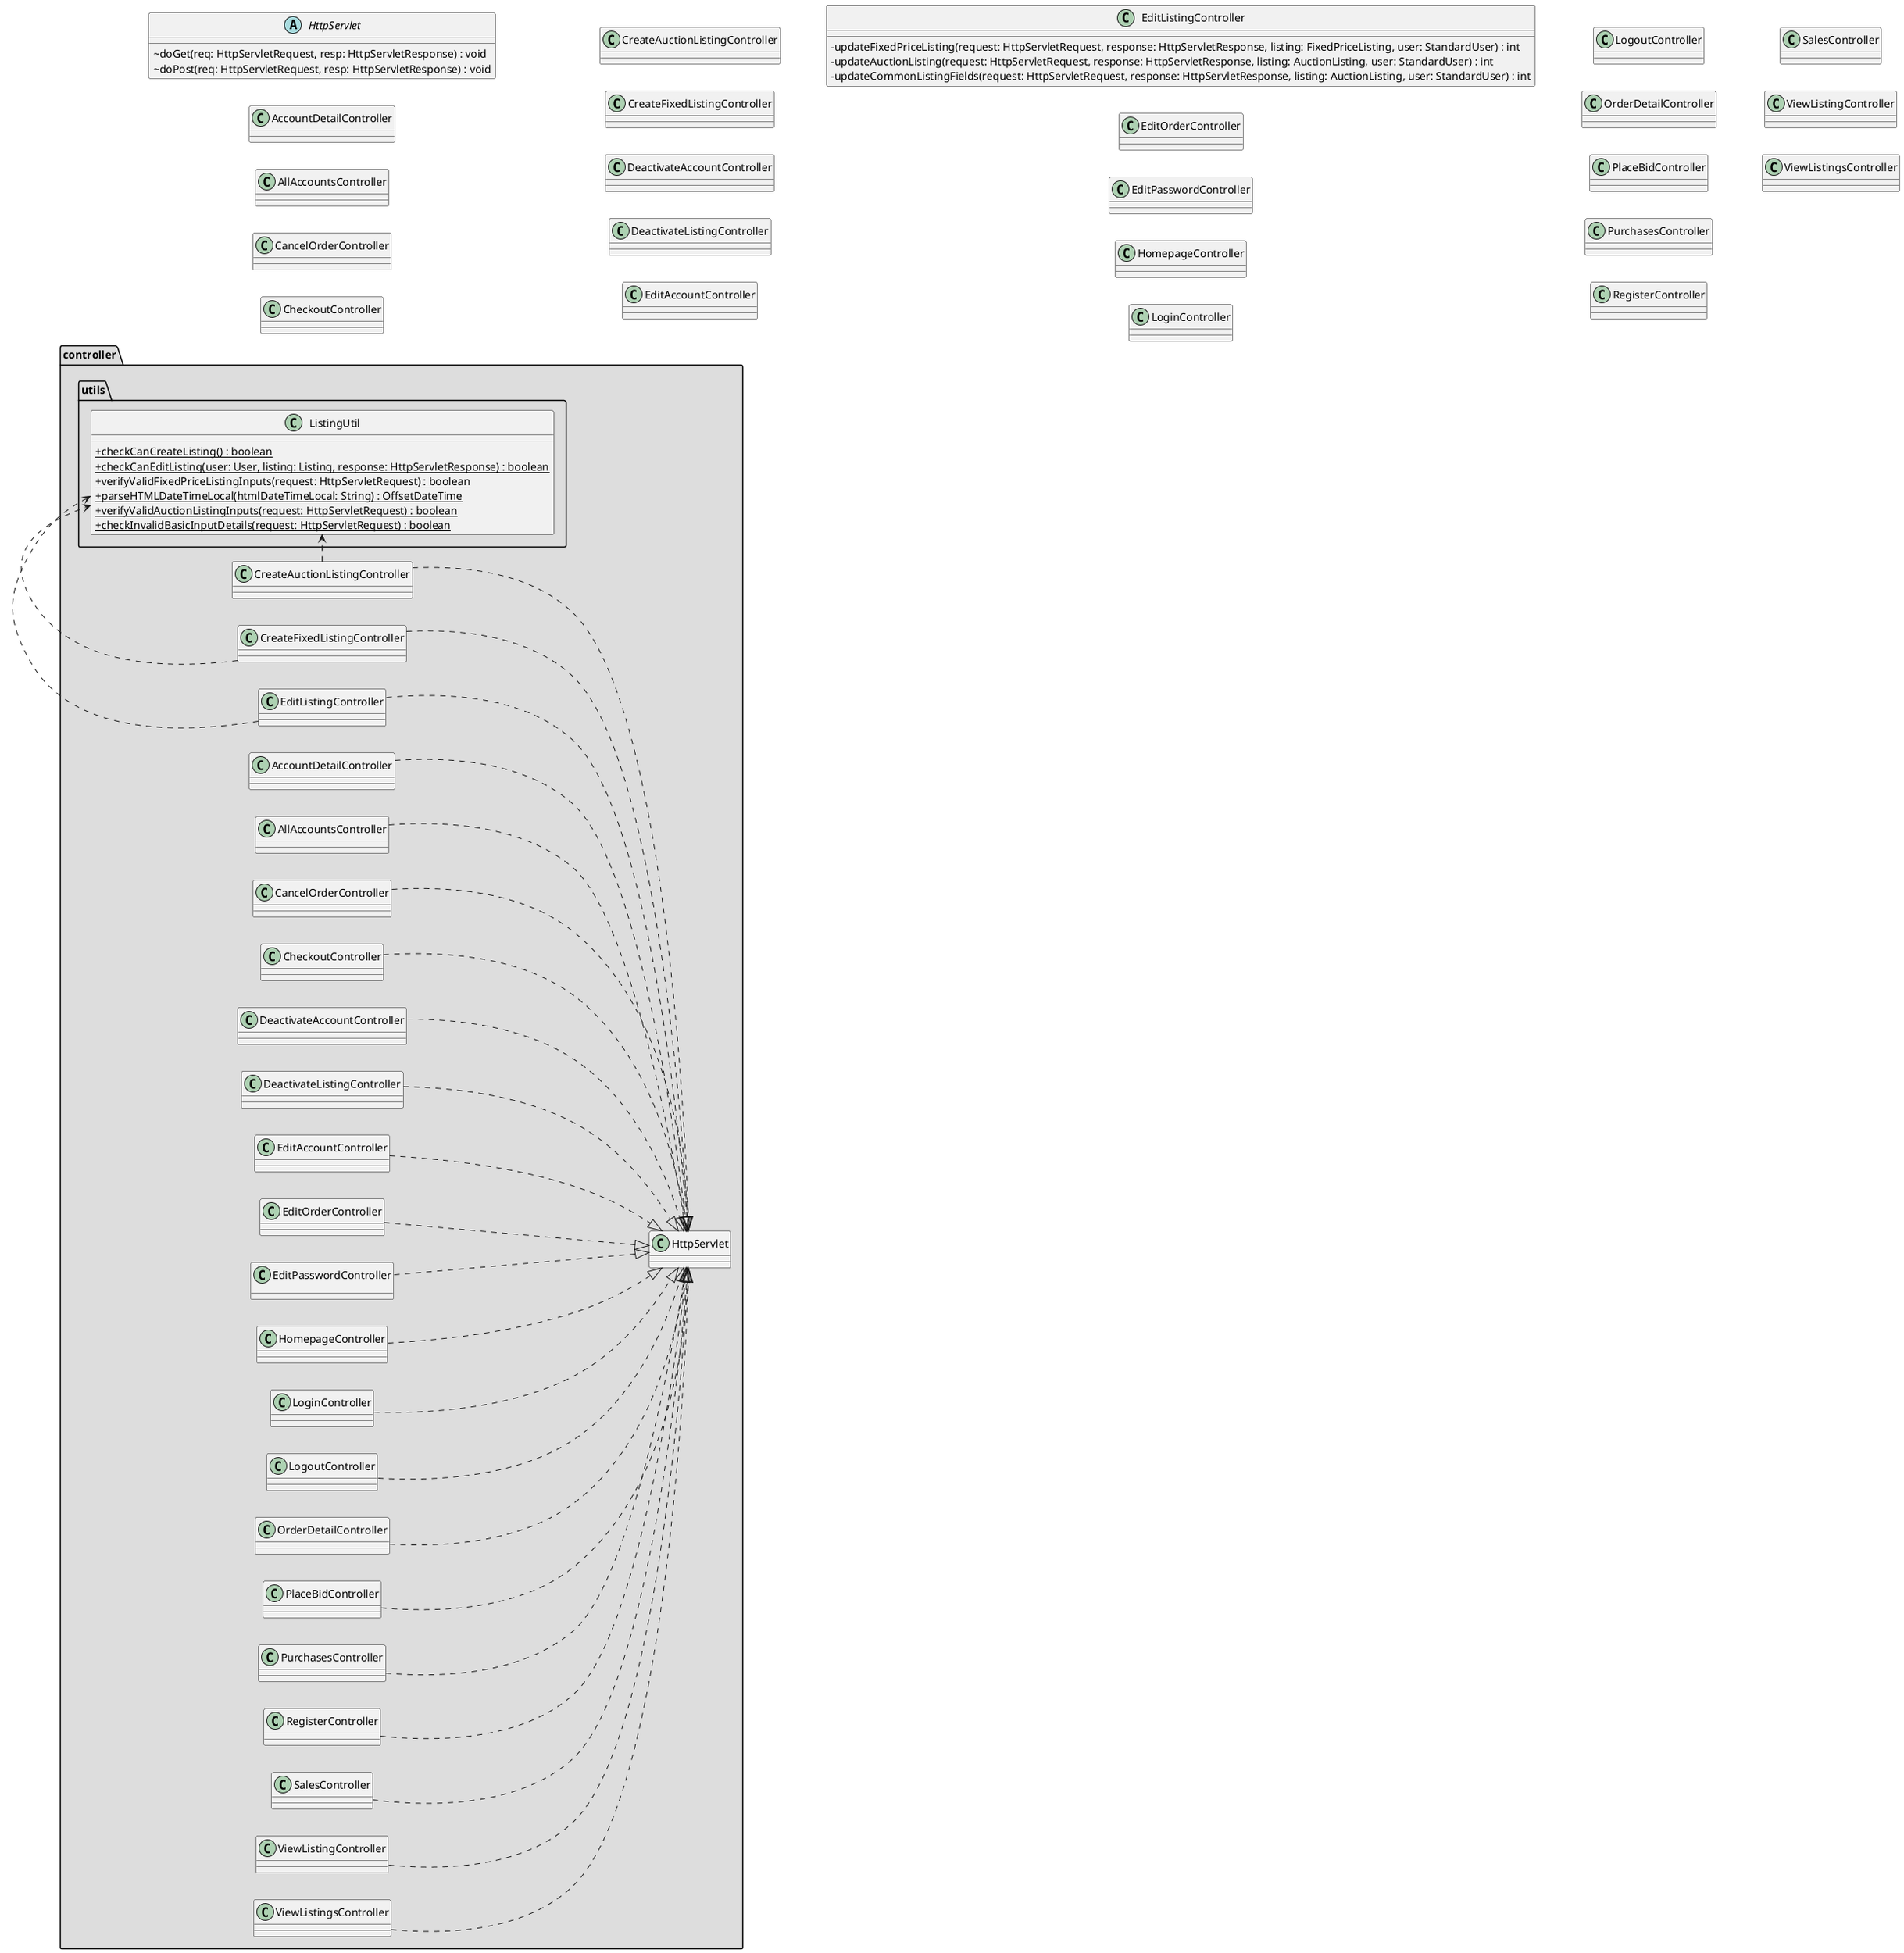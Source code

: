 @startuml class-diagram-controller
skinparam classAttributeIconSize 0
left to right direction

package controller #DDDDDD {

    package utils #DDDDDD {
        class ListingUtil {
            + {static} checkCanCreateListing() : boolean
            + {static} checkCanEditListing(user: User, listing: Listing, response: HttpServletResponse) : boolean
            + {static} verifyValidFixedPriceListingInputs(request: HttpServletRequest) : boolean
            + {static} parseHTMLDateTimeLocal(htmlDateTimeLocal: String) : OffsetDateTime
            + {static} verifyValidAuctionListingInputs(request: HttpServletRequest) : boolean
            + {static} checkInvalidBasicInputDetails(request: HttpServletRequest) : boolean
        }
    }

    ListingUtil <.left. CreateAuctionListingController
    ListingUtil <.left. CreateFixedListingController
    ListingUtil <.left. EditListingController
    AccountDetailController ..|> HttpServlet
    AllAccountsController ..|> HttpServlet
    CancelOrderController ..|> HttpServlet
    CheckoutController ..|> HttpServlet
    CreateAuctionListingController ..|> HttpServlet
    CreateFixedListingController ..|> HttpServlet
    DeactivateAccountController ..|> HttpServlet
    DeactivateListingController ..|> HttpServlet
    EditAccountController ..|> HttpServlet
    EditListingController ..|> HttpServlet
    EditOrderController ..|> HttpServlet
    EditPasswordController ..|> HttpServlet
    HomepageController ..|> HttpServlet
    LoginController ..|> HttpServlet
    LogoutController ..|> HttpServlet
    OrderDetailController ..|> HttpServlet
    PlaceBidController ..|> HttpServlet
    PurchasesController ..|> HttpServlet
    RegisterController ..|> HttpServlet
    SalesController ..|> HttpServlet
    ViewListingController ..|> HttpServlet
    ViewListingsController ..|> HttpServlet
}

abstract class HttpServlet {
    ~ doGet(req: HttpServletRequest, resp: HttpServletResponse) : void
    ~ doPost(req: HttpServletRequest, resp: HttpServletResponse) : void
}

class AccountDetailController {}

class AllAccountsController {}

class CancelOrderController {}

class CheckoutController {}

class CreateAuctionListingController {}

class CreateFixedListingController {}

class DeactivateAccountController {}

class DeactivateListingController {}

class EditAccountController {}

class EditListingController {
    - updateFixedPriceListing(request: HttpServletRequest, response: HttpServletResponse, listing: FixedPriceListing, user: StandardUser) : int
    - updateAuctionListing(request: HttpServletRequest, response: HttpServletResponse, listing: AuctionListing, user: StandardUser) : int
    - updateCommonListingFields(request: HttpServletRequest, response: HttpServletResponse, listing: AuctionListing, user: StandardUser) : int
}

class EditOrderController {}

class EditPasswordController {}

class HomepageController {}

class LoginController {}

class LogoutController {}

class OrderDetailController {}

class PlaceBidController {}

class PurchasesController {}

class RegisterController {}

class SalesController {}

class ViewListingController {}

class ViewListingsController {}

@enduml
